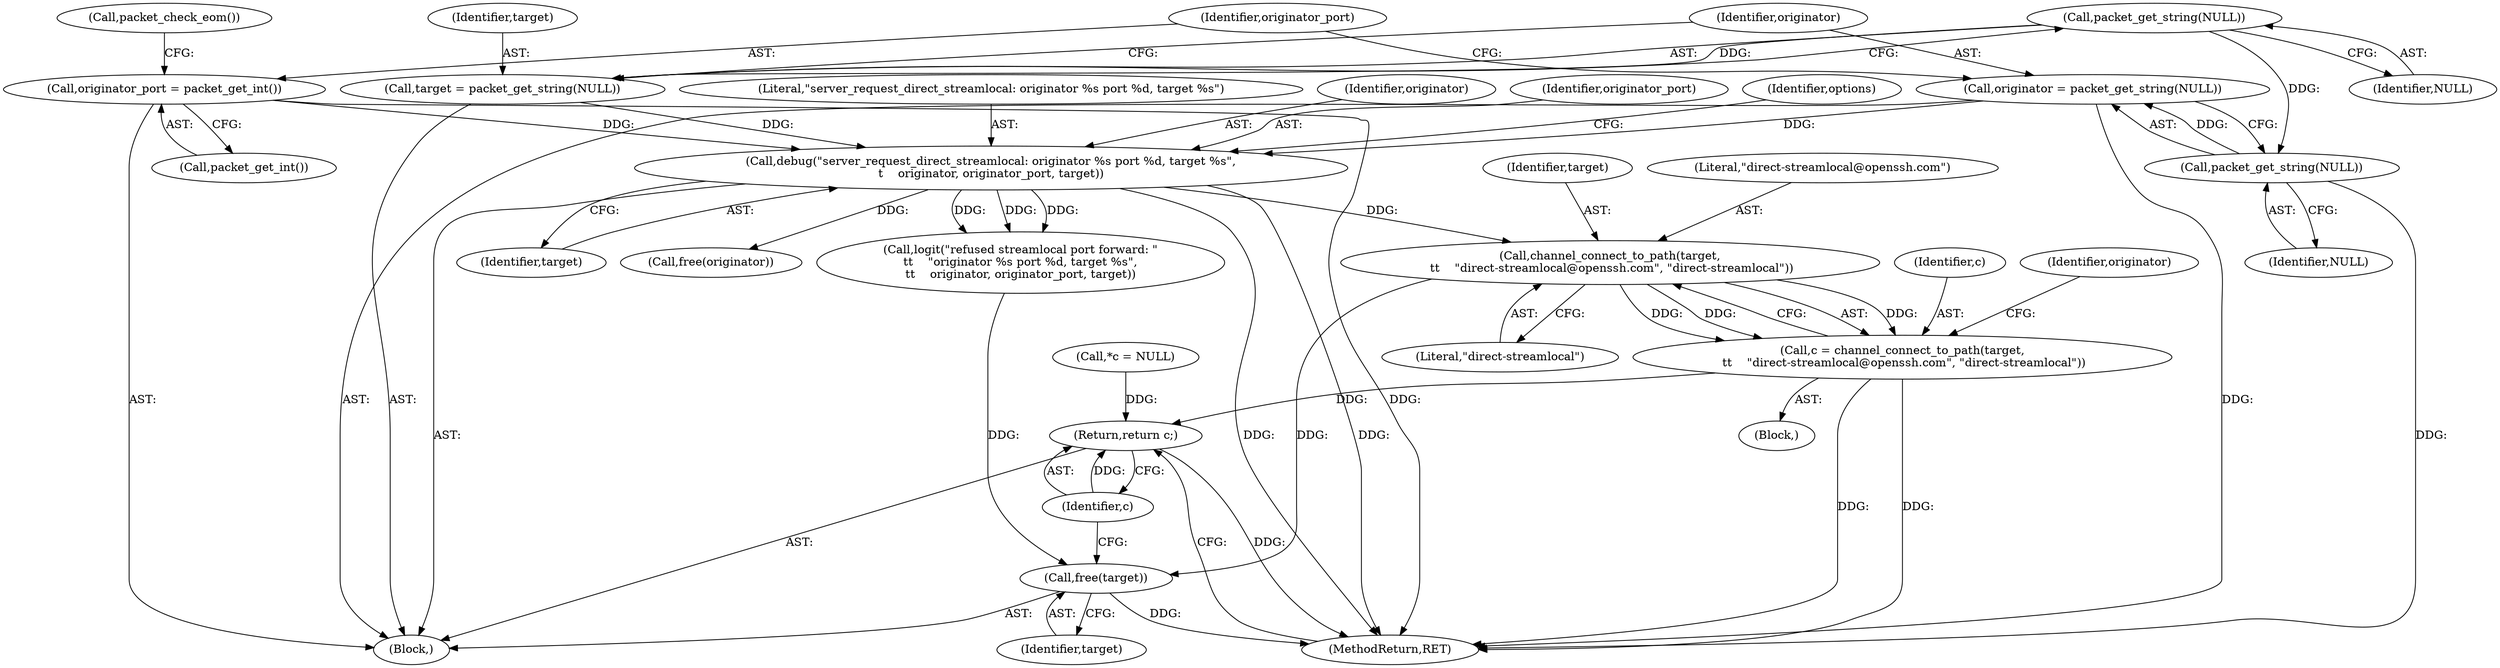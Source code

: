 digraph "0_src_c76fac666ea038753294f2ac94d310f8adece9ce_0@API" {
"1000149" [label="(Call,channel_connect_to_path(target,\n \t\t    \"direct-streamlocal@openssh.com\", \"direct-streamlocal\"))"];
"1000123" [label="(Call,debug(\"server_request_direct_streamlocal: originator %s port %d, target %s\",\n\t    originator, originator_port, target))"];
"1000115" [label="(Call,originator = packet_get_string(NULL))"];
"1000117" [label="(Call,packet_get_string(NULL))"];
"1000113" [label="(Call,packet_get_string(NULL))"];
"1000119" [label="(Call,originator_port = packet_get_int())"];
"1000111" [label="(Call,target = packet_get_string(NULL))"];
"1000147" [label="(Call,c = channel_connect_to_path(target,\n \t\t    \"direct-streamlocal@openssh.com\", \"direct-streamlocal\"))"];
"1000164" [label="(Return,return c;)"];
"1000162" [label="(Call,free(target))"];
"1000133" [label="(Identifier,options)"];
"1000116" [label="(Identifier,originator)"];
"1000161" [label="(Identifier,originator)"];
"1000124" [label="(Literal,\"server_request_direct_streamlocal: originator %s port %d, target %s\")"];
"1000114" [label="(Identifier,NULL)"];
"1000150" [label="(Identifier,target)"];
"1000118" [label="(Identifier,NULL)"];
"1000123" [label="(Call,debug(\"server_request_direct_streamlocal: originator %s port %d, target %s\",\n\t    originator, originator_port, target))"];
"1000152" [label="(Literal,\"direct-streamlocal\")"];
"1000125" [label="(Identifier,originator)"];
"1000166" [label="(MethodReturn,RET)"];
"1000115" [label="(Call,originator = packet_get_string(NULL))"];
"1000155" [label="(Call,logit(\"refused streamlocal port forward: \"\n\t\t    \"originator %s port %d, target %s\",\n\t\t    originator, originator_port, target))"];
"1000119" [label="(Call,originator_port = packet_get_int())"];
"1000164" [label="(Return,return c;)"];
"1000120" [label="(Identifier,originator_port)"];
"1000105" [label="(Call,*c = NULL)"];
"1000162" [label="(Call,free(target))"];
"1000127" [label="(Identifier,target)"];
"1000126" [label="(Identifier,originator_port)"];
"1000117" [label="(Call,packet_get_string(NULL))"];
"1000103" [label="(Block,)"];
"1000146" [label="(Block,)"];
"1000121" [label="(Call,packet_get_int())"];
"1000112" [label="(Identifier,target)"];
"1000111" [label="(Call,target = packet_get_string(NULL))"];
"1000148" [label="(Identifier,c)"];
"1000149" [label="(Call,channel_connect_to_path(target,\n \t\t    \"direct-streamlocal@openssh.com\", \"direct-streamlocal\"))"];
"1000113" [label="(Call,packet_get_string(NULL))"];
"1000163" [label="(Identifier,target)"];
"1000122" [label="(Call,packet_check_eom())"];
"1000147" [label="(Call,c = channel_connect_to_path(target,\n \t\t    \"direct-streamlocal@openssh.com\", \"direct-streamlocal\"))"];
"1000160" [label="(Call,free(originator))"];
"1000151" [label="(Literal,\"direct-streamlocal@openssh.com\")"];
"1000165" [label="(Identifier,c)"];
"1000149" -> "1000147"  [label="AST: "];
"1000149" -> "1000152"  [label="CFG: "];
"1000150" -> "1000149"  [label="AST: "];
"1000151" -> "1000149"  [label="AST: "];
"1000152" -> "1000149"  [label="AST: "];
"1000147" -> "1000149"  [label="CFG: "];
"1000149" -> "1000147"  [label="DDG: "];
"1000149" -> "1000147"  [label="DDG: "];
"1000149" -> "1000147"  [label="DDG: "];
"1000123" -> "1000149"  [label="DDG: "];
"1000149" -> "1000162"  [label="DDG: "];
"1000123" -> "1000103"  [label="AST: "];
"1000123" -> "1000127"  [label="CFG: "];
"1000124" -> "1000123"  [label="AST: "];
"1000125" -> "1000123"  [label="AST: "];
"1000126" -> "1000123"  [label="AST: "];
"1000127" -> "1000123"  [label="AST: "];
"1000133" -> "1000123"  [label="CFG: "];
"1000123" -> "1000166"  [label="DDG: "];
"1000123" -> "1000166"  [label="DDG: "];
"1000115" -> "1000123"  [label="DDG: "];
"1000119" -> "1000123"  [label="DDG: "];
"1000111" -> "1000123"  [label="DDG: "];
"1000123" -> "1000155"  [label="DDG: "];
"1000123" -> "1000155"  [label="DDG: "];
"1000123" -> "1000155"  [label="DDG: "];
"1000123" -> "1000160"  [label="DDG: "];
"1000115" -> "1000103"  [label="AST: "];
"1000115" -> "1000117"  [label="CFG: "];
"1000116" -> "1000115"  [label="AST: "];
"1000117" -> "1000115"  [label="AST: "];
"1000120" -> "1000115"  [label="CFG: "];
"1000115" -> "1000166"  [label="DDG: "];
"1000117" -> "1000115"  [label="DDG: "];
"1000117" -> "1000118"  [label="CFG: "];
"1000118" -> "1000117"  [label="AST: "];
"1000117" -> "1000166"  [label="DDG: "];
"1000113" -> "1000117"  [label="DDG: "];
"1000113" -> "1000111"  [label="AST: "];
"1000113" -> "1000114"  [label="CFG: "];
"1000114" -> "1000113"  [label="AST: "];
"1000111" -> "1000113"  [label="CFG: "];
"1000113" -> "1000111"  [label="DDG: "];
"1000119" -> "1000103"  [label="AST: "];
"1000119" -> "1000121"  [label="CFG: "];
"1000120" -> "1000119"  [label="AST: "];
"1000121" -> "1000119"  [label="AST: "];
"1000122" -> "1000119"  [label="CFG: "];
"1000119" -> "1000166"  [label="DDG: "];
"1000111" -> "1000103"  [label="AST: "];
"1000112" -> "1000111"  [label="AST: "];
"1000116" -> "1000111"  [label="CFG: "];
"1000147" -> "1000146"  [label="AST: "];
"1000148" -> "1000147"  [label="AST: "];
"1000161" -> "1000147"  [label="CFG: "];
"1000147" -> "1000166"  [label="DDG: "];
"1000147" -> "1000166"  [label="DDG: "];
"1000147" -> "1000164"  [label="DDG: "];
"1000164" -> "1000103"  [label="AST: "];
"1000164" -> "1000165"  [label="CFG: "];
"1000165" -> "1000164"  [label="AST: "];
"1000166" -> "1000164"  [label="CFG: "];
"1000164" -> "1000166"  [label="DDG: "];
"1000165" -> "1000164"  [label="DDG: "];
"1000105" -> "1000164"  [label="DDG: "];
"1000162" -> "1000103"  [label="AST: "];
"1000162" -> "1000163"  [label="CFG: "];
"1000163" -> "1000162"  [label="AST: "];
"1000165" -> "1000162"  [label="CFG: "];
"1000162" -> "1000166"  [label="DDG: "];
"1000155" -> "1000162"  [label="DDG: "];
}
